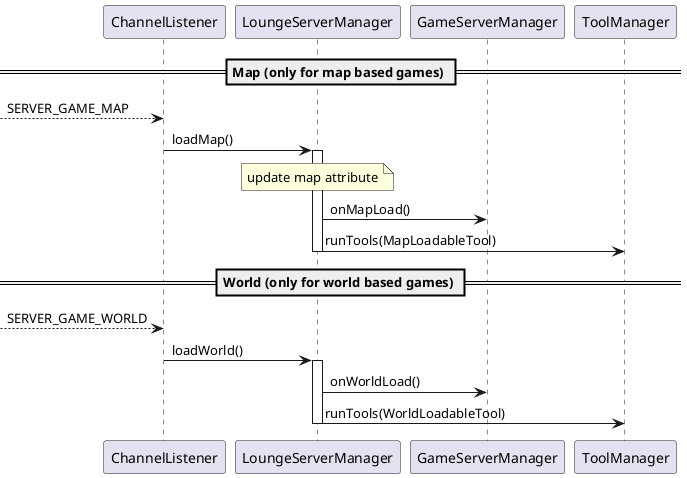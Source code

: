 @startuml

participant ChannelListener
participant LoungeServerManager
participant GameServerManager
participant ToolManager

== Map (only for map based games) ==

[--> ChannelListener: SERVER_GAME_MAP
ChannelListener -> LoungeServerManager ++: loadMap()
note over LoungeServerManager: update map attribute
LoungeServerManager -> GameServerManager: onMapLoad()
LoungeServerManager -> ToolManager: runTools(MapLoadableTool)
deactivate

== World (only for world based games) ==

[--> ChannelListener: SERVER_GAME_WORLD
ChannelListener -> LoungeServerManager ++: loadWorld()
LoungeServerManager -> GameServerManager: onWorldLoad()
LoungeServerManager -> ToolManager: runTools(WorldLoadableTool)
deactivate

@enduml